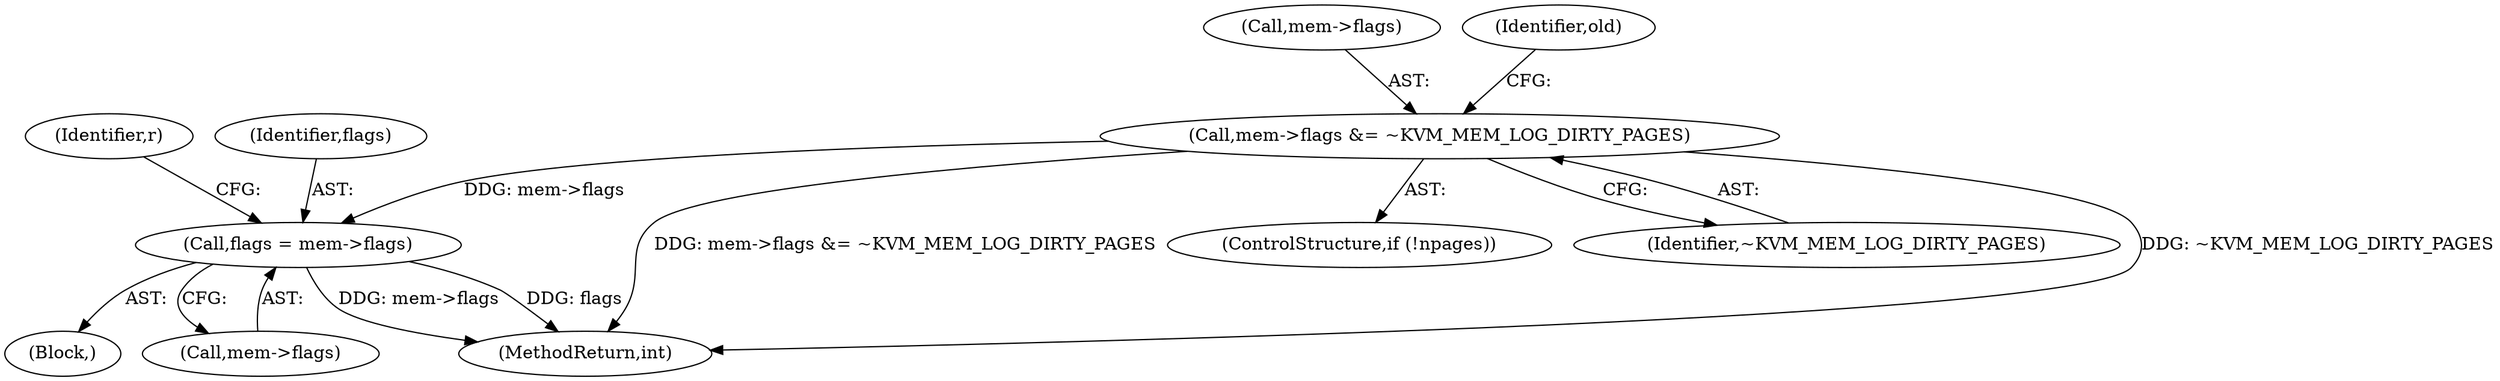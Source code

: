 digraph "0_linux_fa3d315a4ce2c0891cdde262562e710d95fba19e@pointer" {
"1000217" [label="(Call,mem->flags &= ~KVM_MEM_LOG_DIRTY_PAGES)"];
"1000237" [label="(Call,flags = mem->flags)"];
"1000632" [label="(MethodReturn,int)"];
"1000218" [label="(Call,mem->flags)"];
"1000243" [label="(Identifier,r)"];
"1000217" [label="(Call,mem->flags &= ~KVM_MEM_LOG_DIRTY_PAGES)"];
"1000223" [label="(Identifier,old)"];
"1000116" [label="(Block,)"];
"1000237" [label="(Call,flags = mem->flags)"];
"1000214" [label="(ControlStructure,if (!npages))"];
"1000238" [label="(Identifier,flags)"];
"1000239" [label="(Call,mem->flags)"];
"1000221" [label="(Identifier,~KVM_MEM_LOG_DIRTY_PAGES)"];
"1000217" -> "1000214"  [label="AST: "];
"1000217" -> "1000221"  [label="CFG: "];
"1000218" -> "1000217"  [label="AST: "];
"1000221" -> "1000217"  [label="AST: "];
"1000223" -> "1000217"  [label="CFG: "];
"1000217" -> "1000632"  [label="DDG: ~KVM_MEM_LOG_DIRTY_PAGES"];
"1000217" -> "1000632"  [label="DDG: mem->flags &= ~KVM_MEM_LOG_DIRTY_PAGES"];
"1000217" -> "1000237"  [label="DDG: mem->flags"];
"1000237" -> "1000116"  [label="AST: "];
"1000237" -> "1000239"  [label="CFG: "];
"1000238" -> "1000237"  [label="AST: "];
"1000239" -> "1000237"  [label="AST: "];
"1000243" -> "1000237"  [label="CFG: "];
"1000237" -> "1000632"  [label="DDG: mem->flags"];
"1000237" -> "1000632"  [label="DDG: flags"];
}
